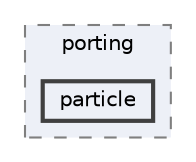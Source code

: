 digraph "Face_Access_inferencing/src/edge-impulse-sdk/porting/particle"
{
 // LATEX_PDF_SIZE
  bgcolor="transparent";
  edge [fontname=Helvetica,fontsize=10,labelfontname=Helvetica,labelfontsize=10];
  node [fontname=Helvetica,fontsize=10,shape=box,height=0.2,width=0.4];
  compound=true
  subgraph clusterdir_77876a311ad5c794abf7dab690b99819 {
    graph [ bgcolor="#edf0f7", pencolor="grey50", label="porting", fontname=Helvetica,fontsize=10 style="filled,dashed", URL="dir_77876a311ad5c794abf7dab690b99819.html",tooltip=""]
  dir_08ecddf390001ea3fd3347a20c0164ae [label="particle", fillcolor="#edf0f7", color="grey25", style="filled,bold", URL="dir_08ecddf390001ea3fd3347a20c0164ae.html",tooltip=""];
  }
}
